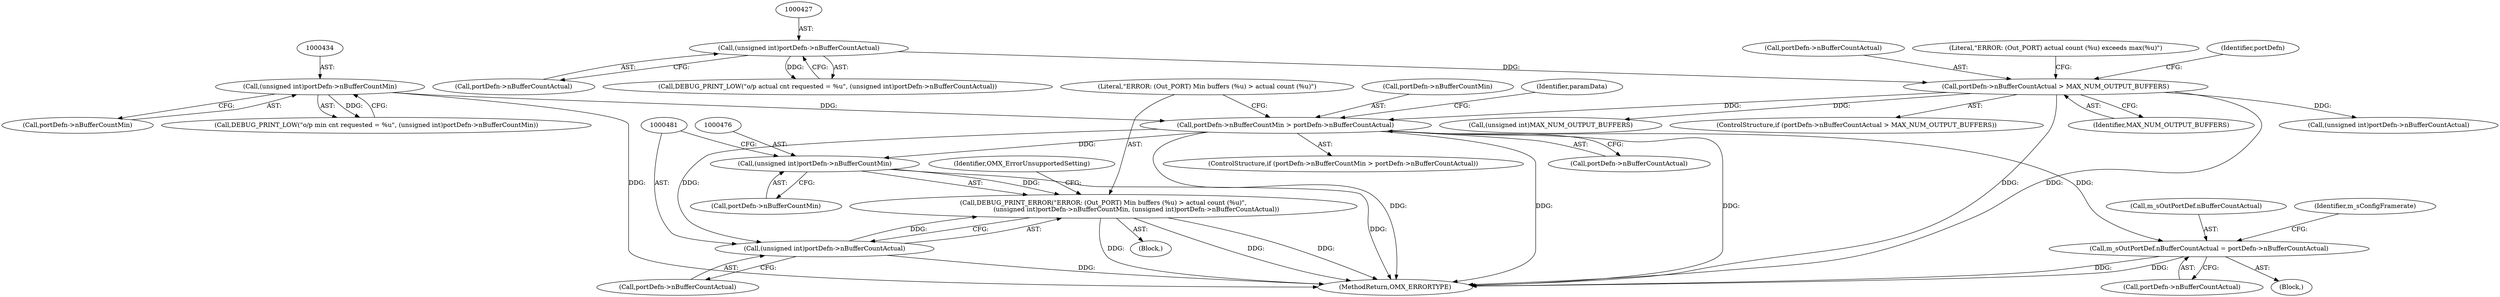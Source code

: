 digraph "0_Android_89913d7df36dbeb458ce165856bd6505a2ec647d_2@pointer" {
"1000465" [label="(Call,portDefn->nBufferCountMin > portDefn->nBufferCountActual)"];
"1000433" [label="(Call,(unsigned int)portDefn->nBufferCountMin)"];
"1000446" [label="(Call,portDefn->nBufferCountActual > MAX_NUM_OUTPUT_BUFFERS)"];
"1000426" [label="(Call,(unsigned int)portDefn->nBufferCountActual)"];
"1000475" [label="(Call,(unsigned int)portDefn->nBufferCountMin)"];
"1000473" [label="(Call,DEBUG_PRINT_ERROR(\"ERROR: (Out_PORT) Min buffers (%u) > actual count (%u)\",\n                                 (unsigned int)portDefn->nBufferCountMin, (unsigned int)portDefn->nBufferCountActual))"];
"1000480" [label="(Call,(unsigned int)portDefn->nBufferCountActual)"];
"1000535" [label="(Call,m_sOutPortDef.nBufferCountActual = portDefn->nBufferCountActual)"];
"1000453" [label="(Literal,\"ERROR: (Out_PORT) actual count (%u) exceeds max(%u)\")"];
"1000467" [label="(Identifier,portDefn)"];
"1000459" [label="(Call,(unsigned int)MAX_NUM_OUTPUT_BUFFERS)"];
"1000466" [label="(Call,portDefn->nBufferCountMin)"];
"1000424" [label="(Call,DEBUG_PRINT_LOW(\"o/p actual cnt requested = %u\", (unsigned int)portDefn->nBufferCountActual))"];
"1000426" [label="(Call,(unsigned int)portDefn->nBufferCountActual)"];
"1000435" [label="(Call,portDefn->nBufferCountMin)"];
"1000473" [label="(Call,DEBUG_PRINT_ERROR(\"ERROR: (Out_PORT) Min buffers (%u) > actual count (%u)\",\n                                 (unsigned int)portDefn->nBufferCountMin, (unsigned int)portDefn->nBufferCountActual))"];
"1000472" [label="(Block,)"];
"1000475" [label="(Call,(unsigned int)portDefn->nBufferCountMin)"];
"1000536" [label="(Call,m_sOutPortDef.nBufferCountActual)"];
"1000445" [label="(ControlStructure,if (portDefn->nBufferCountActual > MAX_NUM_OUTPUT_BUFFERS))"];
"1000447" [label="(Call,portDefn->nBufferCountActual)"];
"1000450" [label="(Identifier,MAX_NUM_OUTPUT_BUFFERS)"];
"1000433" [label="(Call,(unsigned int)portDefn->nBufferCountMin)"];
"1000480" [label="(Call,(unsigned int)portDefn->nBufferCountActual)"];
"1000474" [label="(Literal,\"ERROR: (Out_PORT) Min buffers (%u) > actual count (%u)\")"];
"1000535" [label="(Call,m_sOutPortDef.nBufferCountActual = portDefn->nBufferCountActual)"];
"1000486" [label="(Identifier,OMX_ErrorUnsupportedSetting)"];
"1000431" [label="(Call,DEBUG_PRINT_LOW(\"o/p min cnt requested = %u\", (unsigned int)portDefn->nBufferCountMin))"];
"1000477" [label="(Call,portDefn->nBufferCountMin)"];
"1000539" [label="(Call,portDefn->nBufferCountActual)"];
"1000465" [label="(Call,portDefn->nBufferCountMin > portDefn->nBufferCountActual)"];
"1000490" [label="(Identifier,paramData)"];
"1000454" [label="(Call,(unsigned int)portDefn->nBufferCountActual)"];
"1002951" [label="(MethodReturn,OMX_ERRORTYPE)"];
"1000423" [label="(Block,)"];
"1000556" [label="(Identifier,m_sConfigFramerate)"];
"1000446" [label="(Call,portDefn->nBufferCountActual > MAX_NUM_OUTPUT_BUFFERS)"];
"1000482" [label="(Call,portDefn->nBufferCountActual)"];
"1000428" [label="(Call,portDefn->nBufferCountActual)"];
"1000464" [label="(ControlStructure,if (portDefn->nBufferCountMin > portDefn->nBufferCountActual))"];
"1000469" [label="(Call,portDefn->nBufferCountActual)"];
"1000465" -> "1000464"  [label="AST: "];
"1000465" -> "1000469"  [label="CFG: "];
"1000466" -> "1000465"  [label="AST: "];
"1000469" -> "1000465"  [label="AST: "];
"1000474" -> "1000465"  [label="CFG: "];
"1000490" -> "1000465"  [label="CFG: "];
"1000465" -> "1002951"  [label="DDG: "];
"1000465" -> "1002951"  [label="DDG: "];
"1000465" -> "1002951"  [label="DDG: "];
"1000433" -> "1000465"  [label="DDG: "];
"1000446" -> "1000465"  [label="DDG: "];
"1000465" -> "1000475"  [label="DDG: "];
"1000465" -> "1000480"  [label="DDG: "];
"1000465" -> "1000535"  [label="DDG: "];
"1000433" -> "1000431"  [label="AST: "];
"1000433" -> "1000435"  [label="CFG: "];
"1000434" -> "1000433"  [label="AST: "];
"1000435" -> "1000433"  [label="AST: "];
"1000431" -> "1000433"  [label="CFG: "];
"1000433" -> "1002951"  [label="DDG: "];
"1000433" -> "1000431"  [label="DDG: "];
"1000446" -> "1000445"  [label="AST: "];
"1000446" -> "1000450"  [label="CFG: "];
"1000447" -> "1000446"  [label="AST: "];
"1000450" -> "1000446"  [label="AST: "];
"1000453" -> "1000446"  [label="CFG: "];
"1000467" -> "1000446"  [label="CFG: "];
"1000446" -> "1002951"  [label="DDG: "];
"1000446" -> "1002951"  [label="DDG: "];
"1000426" -> "1000446"  [label="DDG: "];
"1000446" -> "1000454"  [label="DDG: "];
"1000446" -> "1000459"  [label="DDG: "];
"1000426" -> "1000424"  [label="AST: "];
"1000426" -> "1000428"  [label="CFG: "];
"1000427" -> "1000426"  [label="AST: "];
"1000428" -> "1000426"  [label="AST: "];
"1000424" -> "1000426"  [label="CFG: "];
"1000426" -> "1000424"  [label="DDG: "];
"1000475" -> "1000473"  [label="AST: "];
"1000475" -> "1000477"  [label="CFG: "];
"1000476" -> "1000475"  [label="AST: "];
"1000477" -> "1000475"  [label="AST: "];
"1000481" -> "1000475"  [label="CFG: "];
"1000475" -> "1002951"  [label="DDG: "];
"1000475" -> "1000473"  [label="DDG: "];
"1000473" -> "1000472"  [label="AST: "];
"1000473" -> "1000480"  [label="CFG: "];
"1000474" -> "1000473"  [label="AST: "];
"1000480" -> "1000473"  [label="AST: "];
"1000486" -> "1000473"  [label="CFG: "];
"1000473" -> "1002951"  [label="DDG: "];
"1000473" -> "1002951"  [label="DDG: "];
"1000473" -> "1002951"  [label="DDG: "];
"1000480" -> "1000473"  [label="DDG: "];
"1000480" -> "1000482"  [label="CFG: "];
"1000481" -> "1000480"  [label="AST: "];
"1000482" -> "1000480"  [label="AST: "];
"1000480" -> "1002951"  [label="DDG: "];
"1000535" -> "1000423"  [label="AST: "];
"1000535" -> "1000539"  [label="CFG: "];
"1000536" -> "1000535"  [label="AST: "];
"1000539" -> "1000535"  [label="AST: "];
"1000556" -> "1000535"  [label="CFG: "];
"1000535" -> "1002951"  [label="DDG: "];
"1000535" -> "1002951"  [label="DDG: "];
}

